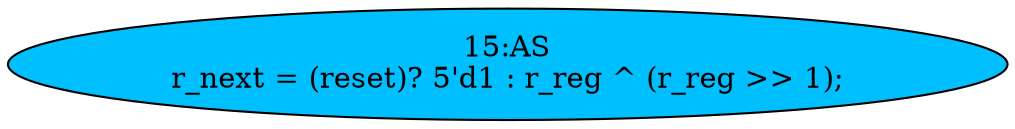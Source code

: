 strict digraph "" {
	node [label="\N"];
	"15:AS"	[ast="<pyverilog.vparser.ast.Assign object at 0x7f2791c971d0>",
		def_var="['r_next']",
		fillcolor=deepskyblue,
		label="15:AS
r_next = (reset)? 5'd1 : r_reg ^ (r_reg >> 1);",
		statements="[]",
		style=filled,
		typ=Assign,
		use_var="['reset', 'r_reg', 'r_reg']"];
}
